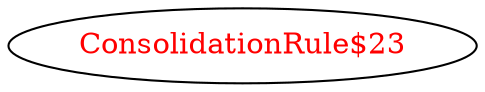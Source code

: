 digraph dependencyGraph {
 concentrate=true;
 ranksep="2.0";
 rankdir="LR"; 
 splines="ortho";
"ConsolidationRule$23" [fontcolor="red"];
}